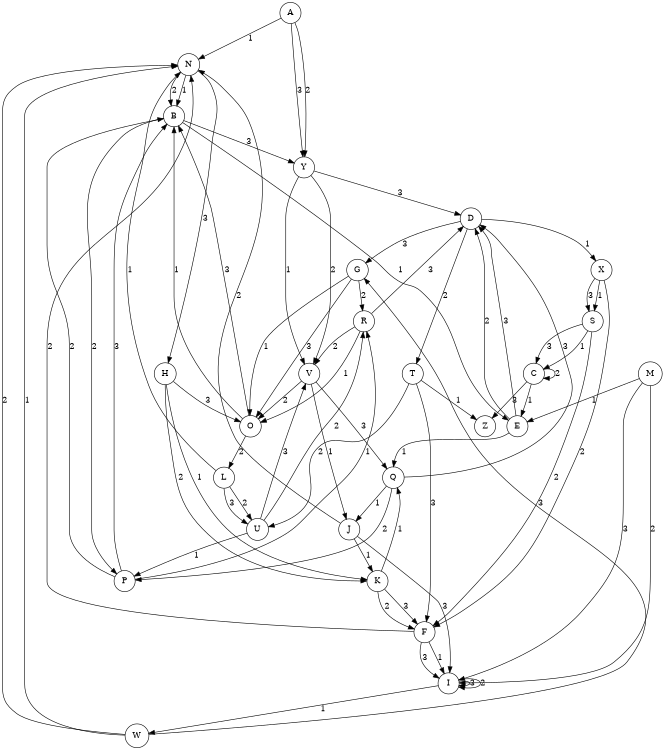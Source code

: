 digraph finite_state_machine {
	rankdir=TB size="8,5"
	node [shape=circle]
	A
	A -> N [label=1]
	A -> Y [label=2]
	A -> Y [label=3]
	N
	N -> B [label=1]
	N -> H [label=3]
	N -> B [label=2]
	B
	B -> P [label=2]
	B -> E [label=1]
	B -> Y [label=3]
	P
	P -> B [label=3]
	P -> R [label=1]
	P -> B [label=2]
	E
	E -> Q [label=1]
	E -> D [label=2]
	E -> D [label=3]
	Q
	Q -> D [label=3]
	Q -> P [label=2]
	Q -> J [label=1]
	D
	D -> G [label=3]
	D -> T [label=2]
	D -> X [label=1]
	G
	G -> R [label=2]
	G -> O [label=1]
	G -> O [label=3]
	R
	R -> V [label=2]
	R -> D [label=3]
	R -> O [label=1]
	V
	V -> J [label=1]
	V -> O [label=2]
	V -> Q [label=3]
	J
	J -> N [label=2]
	J -> K [label=1]
	J -> I [label=3]
	T
	T -> U [label=2]
	T -> F [label=3]
	T -> Z [label=1]
	U
	U -> P [label=1]
	U -> R [label=2]
	U -> V [label=3]
	O
	O -> B [label=1]
	O -> L [label=2]
	O -> B [label=3]
	Y
	Y -> V [label=1]
	Y -> V [label=2]
	Y -> D [label=3]
	X
	X -> S [label=1]
	X -> F [label=2]
	X -> S [label=3]
	S
	S -> C [label=1]
	S -> C [label=3]
	S -> F [label=2]
	C
	C -> Z [label=3]
	C -> C [label=2]
	C -> E [label=1]
	Z
	L
	L -> U [label=2]
	L -> N [label=1]
	L -> U [label=3]
	F
	F -> I [label=3]
	F -> I [label=1]
	F -> N [label=2]
	I
	I -> I [label=3]
	I -> I [label=2]
	I -> W [label=1]
	W
	W -> N [label=2]
	W -> G [label=3]
	W -> N [label=1]
	H
	H -> K [label=1]
	H -> O [label=3]
	H -> K [label=2]
	K
	K -> F [label=2]
	K -> F [label=3]
	K -> Q [label=1]
	M
	M -> I [label=2]
	M -> I [label=3]
	M -> E [label=1]
}
